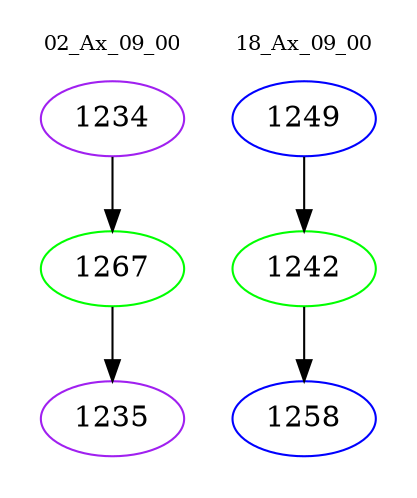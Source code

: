 digraph{
subgraph cluster_0 {
color = white
label = "02_Ax_09_00";
fontsize=10;
T0_1234 [label="1234", color="purple"]
T0_1234 -> T0_1267 [color="black"]
T0_1267 [label="1267", color="green"]
T0_1267 -> T0_1235 [color="black"]
T0_1235 [label="1235", color="purple"]
}
subgraph cluster_1 {
color = white
label = "18_Ax_09_00";
fontsize=10;
T1_1249 [label="1249", color="blue"]
T1_1249 -> T1_1242 [color="black"]
T1_1242 [label="1242", color="green"]
T1_1242 -> T1_1258 [color="black"]
T1_1258 [label="1258", color="blue"]
}
}
